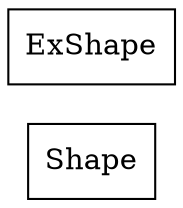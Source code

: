 strict digraph class_diagram {
  rankdir=LR;
  Shape[
    label="Shape",
    URL="Shape.html",
    tooltip="com.idescn.draw.Shape",
    shape="record"
  ];
  ExShape[
    label="ExShape",
    URL="ExShape.html",
    tooltip="com.idescn.draw.ExShape",
    shape="record"
  ];
}
